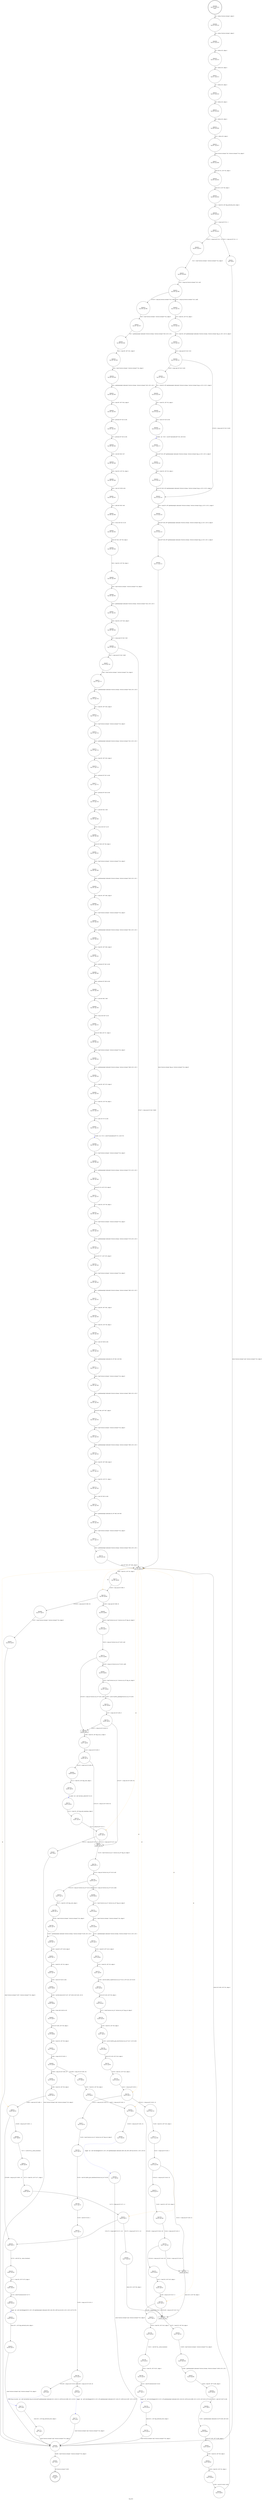 digraph tcp_recv {
label="tcp_recv"
64605 [label="N64605\n(rp:0, ep:0)\nexit", shape="doublecircle"]
64606 [label="N64606\n(rp:215, ep:215)\nentry", shape="doublecircle"]
64606 -> 64608 [label="%3 = alloca %struct.stream*, align 8"]
64608 [label="N64608\n(rp:214, ep:214)", shape="circle"]
64608 -> 64609 [label="%4 = alloca %struct.stream*, align 8"]
64609 [label="N64609\n(rp:213, ep:213)", shape="circle"]
64609 -> 64610 [label="%5 = alloca i32, align 4"]
64610 [label="N64610\n(rp:212, ep:212)", shape="circle"]
64610 -> 64611 [label="%6 = alloca i32, align 4"]
64611 [label="N64611\n(rp:211, ep:211)", shape="circle"]
64611 -> 64612 [label="%7 = alloca i32, align 4"]
64612 [label="N64612\n(rp:210, ep:210)", shape="circle"]
64612 -> 64613 [label="%8 = alloca i32, align 4"]
64613 [label="N64613\n(rp:209, ep:209)", shape="circle"]
64613 -> 64614 [label="%9 = alloca i32, align 4"]
64614 [label="N64614\n(rp:208, ep:208)", shape="circle"]
64614 -> 64615 [label="%10 = alloca i32, align 4"]
64615 [label="N64615\n(rp:207, ep:207)", shape="circle"]
64615 -> 64617 [label="store %struct.stream* %0, %struct.stream** %4, align 8"]
64617 [label="N64617\n(rp:206, ep:206)", shape="circle"]
64617 -> 64623 [label="store i32 %1, i32* %5, align 4"]
64623 [label="N64623\n(rp:205, ep:205)", shape="circle"]
64623 -> 64625 [label="store i32 0, i32* %9, align 4"]
64625 [label="N64625\n(rp:204, ep:204)", shape="circle"]
64625 -> 64626 [label="%11 = load i32, i32* @g_network_error, align 4"]
64626 [label="N64626\n(rp:203, ep:203)", shape="circle"]
64626 -> 64627 [label="%12 = icmp eq i32 %11, 1"]
64627 [label="N64627\n(rp:202, ep:202)", shape="circle"]
64627 -> 64851 [label="[%12 = icmp eq i32 %11, 1]"]
64627 -> 64852 [label="[!(%12 = icmp eq i32 %11, 1)]"]
64631 [label="N64631\n(rp:200, ep:200)", shape="circle"]
64631 -> 64632 [label="%16 = icmp eq %struct.stream* %15, null"]
64632 [label="N64632\n(rp:199, ep:199)", shape="circle"]
64632 -> 64853 [label="[%16 = icmp eq %struct.stream* %15, null]"]
64632 -> 64854 [label="[!(%16 = icmp eq %struct.stream* %15, null)]"]
64634 [label="N64634\n(rp:124, ep:124)", shape="circle"]
64634 -> 64635 [label="%19 = load i32, i32* getelementptr inbounds (%struct.stream, %struct.stream* @g_in, i32 0, i32 3), align 8"]
64635 [label="N64635\n(rp:123, ep:123)", shape="circle"]
64635 -> 64636 [label="%20 = icmp ugt i32 %18, %19"]
64636 [label="N64636\n(rp:122, ep:122)", shape="circle"]
64636 -> 64855 [label="[%20 = icmp ugt i32 %18, %19]"]
64636 -> 64645 [label="[!(%20 = icmp ugt i32 %18, %19)]"]
64638 [label="N64638\n(rp:120, ep:120)", shape="circle"]
64638 -> 64639 [label="%23 = load i32, i32* %5, align 4"]
64639 [label="N64639\n(rp:119, ep:119)", shape="circle"]
64639 -> 64640 [label="%24 = zext i32 %23 to i64"]
64640 [label="N64640\n(rp:118, ep:118)", shape="circle"]
64640 -> 64641 [label="xrealloc --@-- %25 = call i8* @xrealloc(i8* %22, i64 %24)", style="dashed", color="blue"]
64641 [label="N64641\n(rp:117, ep:117)", shape="circle"]
64641 -> 64642 [label="store i8* %25, i8** getelementptr inbounds (%struct.stream, %struct.stream* @g_in, i32 0, i32 2), align 8"]
64642 [label="N64642\n(rp:116, ep:116)", shape="circle"]
64642 -> 64643 [label="%26 = load i32, i32* %5, align 4"]
64643 [label="N64643\n(rp:115, ep:115)", shape="circle"]
64643 -> 64645 [label="store i32 %26, i32* getelementptr inbounds (%struct.stream, %struct.stream* @g_in, i32 0, i32 3), align 8"]
64645 [label="N64645\n(rp:114, ep:114)", shape="circle"]
64645 -> 64646 [label="%28 = load i8*, i8** getelementptr inbounds (%struct.stream, %struct.stream* @g_in, i32 0, i32 2), align 8"]
64646 [label="N64646\n(rp:113, ep:113)", shape="circle"]
64646 -> 64647 [label="store i8* %28, i8** getelementptr inbounds (%struct.stream, %struct.stream* @g_in, i32 0, i32 0), align 8"]
64647 [label="N64647\n(rp:112, ep:112)", shape="circle"]
64647 -> 64648 [label="store i8* %28, i8** getelementptr inbounds (%struct.stream, %struct.stream* @g_in, i32 0, i32 1), align 8"]
64648 [label="N64648\n(rp:111, ep:111)", shape="circle"]
64648 -> 64726 [label="store %struct.stream* @g_in, %struct.stream** %4, align 8"]
64651 [label="N64651\n(rp:197, ep:197)", shape="circle"]
64651 -> 64652 [label="%31 = getelementptr inbounds %struct.stream, %struct.stream* %30, i32 0, i32 1"]
64652 [label="N64652\n(rp:196, ep:196)", shape="circle"]
64652 -> 64653 [label="%32 = load i8*, i8** %31, align 8"]
64653 [label="N64653\n(rp:195, ep:195)", shape="circle"]
64653 -> 64654 [label="%33 = load %struct.stream*, %struct.stream** %4, align 8"]
64654 [label="N64654\n(rp:194, ep:194)", shape="circle"]
64654 -> 64655 [label="%34 = getelementptr inbounds %struct.stream, %struct.stream* %33, i32 0, i32 2"]
64655 [label="N64655\n(rp:193, ep:193)", shape="circle"]
64655 -> 64656 [label="%35 = load i8*, i8** %34, align 8"]
64656 [label="N64656\n(rp:192, ep:192)", shape="circle"]
64656 -> 64657 [label="%36 = ptrtoint i8* %32 to i64"]
64657 [label="N64657\n(rp:191, ep:191)", shape="circle"]
64657 -> 64658 [label="%37 = ptrtoint i8* %35 to i64"]
64658 [label="N64658\n(rp:190, ep:190)", shape="circle"]
64658 -> 64659 [label="%38 = sub i64 %36, %37"]
64659 [label="N64659\n(rp:189, ep:189)", shape="circle"]
64659 -> 64660 [label="%39 = load i32, i32* %5, align 4"]
64660 [label="N64660\n(rp:188, ep:188)", shape="circle"]
64660 -> 64661 [label="%40 = zext i32 %39 to i64"]
64661 [label="N64661\n(rp:187, ep:187)", shape="circle"]
64661 -> 64662 [label="%41 = add i64 %38, %40"]
64662 [label="N64662\n(rp:186, ep:186)", shape="circle"]
64662 -> 64663 [label="%42 = trunc i64 %41 to i32"]
64663 [label="N64663\n(rp:185, ep:185)", shape="circle"]
64663 -> 64664 [label="store i32 %42, i32* %6, align 4"]
64664 [label="N64664\n(rp:184, ep:184)", shape="circle"]
64664 -> 64665 [label="%43 = load i32, i32* %6, align 4"]
64665 [label="N64665\n(rp:183, ep:183)", shape="circle"]
64665 -> 64666 [label="%44 = load %struct.stream*, %struct.stream** %4, align 8"]
64666 [label="N64666\n(rp:182, ep:182)", shape="circle"]
64666 -> 64667 [label="%45 = getelementptr inbounds %struct.stream, %struct.stream* %44, i32 0, i32 3"]
64667 [label="N64667\n(rp:181, ep:181)", shape="circle"]
64667 -> 64668 [label="%46 = load i32, i32* %45, align 8"]
64668 [label="N64668\n(rp:180, ep:180)", shape="circle"]
64668 -> 64669 [label="%47 = icmp ugt i32 %43, %46"]
64669 [label="N64669\n(rp:179, ep:179)", shape="circle"]
64669 -> 64857 [label="[%47 = icmp ugt i32 %43, %46]"]
64669 -> 64726 [label="[!(%47 = icmp ugt i32 %43, %46)]"]
64671 [label="N64671\n(rp:177, ep:177)", shape="circle"]
64671 -> 64672 [label="%50 = getelementptr inbounds %struct.stream, %struct.stream* %49, i32 0, i32 0"]
64672 [label="N64672\n(rp:176, ep:176)", shape="circle"]
64672 -> 64673 [label="%51 = load i8*, i8** %50, align 8"]
64673 [label="N64673\n(rp:175, ep:175)", shape="circle"]
64673 -> 64674 [label="%52 = load %struct.stream*, %struct.stream** %4, align 8"]
64674 [label="N64674\n(rp:174, ep:174)", shape="circle"]
64674 -> 64675 [label="%53 = getelementptr inbounds %struct.stream, %struct.stream* %52, i32 0, i32 2"]
64675 [label="N64675\n(rp:173, ep:173)", shape="circle"]
64675 -> 64676 [label="%54 = load i8*, i8** %53, align 8"]
64676 [label="N64676\n(rp:172, ep:172)", shape="circle"]
64676 -> 64677 [label="%55 = ptrtoint i8* %51 to i64"]
64677 [label="N64677\n(rp:171, ep:171)", shape="circle"]
64677 -> 64678 [label="%56 = ptrtoint i8* %54 to i64"]
64678 [label="N64678\n(rp:170, ep:170)", shape="circle"]
64678 -> 64679 [label="%57 = sub i64 %55, %56"]
64679 [label="N64679\n(rp:169, ep:169)", shape="circle"]
64679 -> 64680 [label="%58 = trunc i64 %57 to i32"]
64680 [label="N64680\n(rp:168, ep:168)", shape="circle"]
64680 -> 64681 [label="store i32 %58, i32* %8, align 4"]
64681 [label="N64681\n(rp:167, ep:167)", shape="circle"]
64681 -> 64682 [label="%59 = load %struct.stream*, %struct.stream** %4, align 8"]
64682 [label="N64682\n(rp:166, ep:166)", shape="circle"]
64682 -> 64683 [label="%60 = getelementptr inbounds %struct.stream, %struct.stream* %59, i32 0, i32 1"]
64683 [label="N64683\n(rp:165, ep:165)", shape="circle"]
64683 -> 64684 [label="%61 = load i8*, i8** %60, align 8"]
64684 [label="N64684\n(rp:164, ep:164)", shape="circle"]
64684 -> 64685 [label="%62 = load %struct.stream*, %struct.stream** %4, align 8"]
64685 [label="N64685\n(rp:163, ep:163)", shape="circle"]
64685 -> 64686 [label="%63 = getelementptr inbounds %struct.stream, %struct.stream* %62, i32 0, i32 2"]
64686 [label="N64686\n(rp:162, ep:162)", shape="circle"]
64686 -> 64687 [label="%64 = load i8*, i8** %63, align 8"]
64687 [label="N64687\n(rp:161, ep:161)", shape="circle"]
64687 -> 64688 [label="%65 = ptrtoint i8* %61 to i64"]
64688 [label="N64688\n(rp:160, ep:160)", shape="circle"]
64688 -> 64689 [label="%66 = ptrtoint i8* %64 to i64"]
64689 [label="N64689\n(rp:159, ep:159)", shape="circle"]
64689 -> 64690 [label="%67 = sub i64 %65, %66"]
64690 [label="N64690\n(rp:158, ep:158)", shape="circle"]
64690 -> 64691 [label="%68 = trunc i64 %67 to i32"]
64691 [label="N64691\n(rp:157, ep:157)", shape="circle"]
64691 -> 64692 [label="store i32 %68, i32* %7, align 4"]
64692 [label="N64692\n(rp:156, ep:156)", shape="circle"]
64692 -> 64693 [label="%69 = load %struct.stream*, %struct.stream** %4, align 8"]
64693 [label="N64693\n(rp:155, ep:155)", shape="circle"]
64693 -> 64694 [label="%70 = getelementptr inbounds %struct.stream, %struct.stream* %69, i32 0, i32 2"]
64694 [label="N64694\n(rp:154, ep:154)", shape="circle"]
64694 -> 64695 [label="%71 = load i8*, i8** %70, align 8"]
64695 [label="N64695\n(rp:153, ep:153)", shape="circle"]
64695 -> 64696 [label="%72 = load i32, i32* %6, align 4"]
64696 [label="N64696\n(rp:152, ep:152)", shape="circle"]
64696 -> 64697 [label="%73 = zext i32 %72 to i64"]
64697 [label="N64697\n(rp:151, ep:151)", shape="circle"]
64697 -> 64698 [label="xrealloc --@-- %74 = call i8* @xrealloc(i8* %71, i64 %73)", style="dashed", color="blue"]
64698 [label="N64698\n(rp:150, ep:150)", shape="circle"]
64698 -> 64699 [label="%75 = load %struct.stream*, %struct.stream** %4, align 8"]
64699 [label="N64699\n(rp:149, ep:149)", shape="circle"]
64699 -> 64700 [label="%76 = getelementptr inbounds %struct.stream, %struct.stream* %75, i32 0, i32 2"]
64700 [label="N64700\n(rp:148, ep:148)", shape="circle"]
64700 -> 64701 [label="store i8* %74, i8** %76, align 8"]
64701 [label="N64701\n(rp:147, ep:147)", shape="circle"]
64701 -> 64702 [label="%77 = load i32, i32* %6, align 4"]
64702 [label="N64702\n(rp:146, ep:146)", shape="circle"]
64702 -> 64703 [label="%78 = load %struct.stream*, %struct.stream** %4, align 8"]
64703 [label="N64703\n(rp:145, ep:145)", shape="circle"]
64703 -> 64704 [label="%79 = getelementptr inbounds %struct.stream, %struct.stream* %78, i32 0, i32 3"]
64704 [label="N64704\n(rp:144, ep:144)", shape="circle"]
64704 -> 64705 [label="store i32 %77, i32* %79, align 8"]
64705 [label="N64705\n(rp:143, ep:143)", shape="circle"]
64705 -> 64706 [label="%80 = load %struct.stream*, %struct.stream** %4, align 8"]
64706 [label="N64706\n(rp:142, ep:142)", shape="circle"]
64706 -> 64707 [label="%81 = getelementptr inbounds %struct.stream, %struct.stream* %80, i32 0, i32 2"]
64707 [label="N64707\n(rp:141, ep:141)", shape="circle"]
64707 -> 64708 [label="%82 = load i8*, i8** %81, align 8"]
64708 [label="N64708\n(rp:140, ep:140)", shape="circle"]
64708 -> 64709 [label="%83 = load i32, i32* %8, align 4"]
64709 [label="N64709\n(rp:139, ep:139)", shape="circle"]
64709 -> 64710 [label="%84 = zext i32 %83 to i64"]
64710 [label="N64710\n(rp:138, ep:138)", shape="circle"]
64710 -> 64711 [label="%85 = getelementptr inbounds i8, i8* %82, i64 %84"]
64711 [label="N64711\n(rp:137, ep:137)", shape="circle"]
64711 -> 64712 [label="%86 = load %struct.stream*, %struct.stream** %4, align 8"]
64712 [label="N64712\n(rp:136, ep:136)", shape="circle"]
64712 -> 64713 [label="%87 = getelementptr inbounds %struct.stream, %struct.stream* %86, i32 0, i32 0"]
64713 [label="N64713\n(rp:135, ep:135)", shape="circle"]
64713 -> 64714 [label="store i8* %85, i8** %87, align 8"]
64714 [label="N64714\n(rp:134, ep:134)", shape="circle"]
64714 -> 64715 [label="%88 = load %struct.stream*, %struct.stream** %4, align 8"]
64715 [label="N64715\n(rp:133, ep:133)", shape="circle"]
64715 -> 64716 [label="%89 = getelementptr inbounds %struct.stream, %struct.stream* %88, i32 0, i32 2"]
64716 [label="N64716\n(rp:132, ep:132)", shape="circle"]
64716 -> 64717 [label="%90 = load i8*, i8** %89, align 8"]
64717 [label="N64717\n(rp:131, ep:131)", shape="circle"]
64717 -> 64718 [label="%91 = load i32, i32* %7, align 4"]
64718 [label="N64718\n(rp:130, ep:130)", shape="circle"]
64718 -> 64719 [label="%92 = zext i32 %91 to i64"]
64719 [label="N64719\n(rp:129, ep:129)", shape="circle"]
64719 -> 64720 [label="%93 = getelementptr inbounds i8, i8* %90, i64 %92"]
64720 [label="N64720\n(rp:128, ep:128)", shape="circle"]
64720 -> 64721 [label="%94 = load %struct.stream*, %struct.stream** %4, align 8"]
64721 [label="N64721\n(rp:127, ep:127)", shape="circle"]
64721 -> 64722 [label="%95 = getelementptr inbounds %struct.stream, %struct.stream* %94, i32 0, i32 1"]
64722 [label="N64722\n(rp:126, ep:126)", shape="circle"]
64722 -> 64726 [label="store i8* %93, i8** %95, align 8"]
64726 [label="N64726\n(rp:110, ep:91)", shape="box"]
64726 -> 64727 [label="%99 = load i32, i32* %5, align 4"]
64726 -> 64726 [label="@", style="dashed", color="orange"]
64726 -> 64786 [label="@", style="dashed", color="orange"]
64726 -> 64743 [label="@", style="dashed", color="orange"]
64726 -> 64728 [label="@", style="dashed", color="orange"]
64726 -> 64763 [label="@", style="dashed", color="orange"]
64726 -> 64811 [label="@", style="dashed", color="orange"]
64726 -> 64828 [label="@", style="dashed", color="orange"]
64726 -> 64815 [label="@", style="dashed", color="orange"]
64727 [label="N64727\n(rp:109, ep:90)", shape="circle"]
64727 -> 64728 [label="%100 = icmp ugt i32 %99, 0"]
64728 [label="N64728\n(rp:108, ep:89)", shape="circle"]
64728 -> 64859 [label="[%100 = icmp ugt i32 %99, 0]"]
64728 -> 64860 [label="[!(%100 = icmp ugt i32 %99, 0)]"]
64730 [label="N64730\n(rp:104, ep:87)", shape="circle"]
64730 -> 64731 [label="%103 = icmp ne %struct.ssl_st* %102, null"]
64731 [label="N64731\n(rp:103, ep:86)", shape="circle"]
64731 -> 64861 [label="[%103 = icmp ne %struct.ssl_st* %102, null]"]
64731 -> 64736 [label="[!(%103 = icmp ne %struct.ssl_st* %102, null)]"]
64733 [label="N64733\n(rp:101, ep:84)", shape="circle"]
64733 -> 64734 [label="%106 = call i32 @SSL_pending(%struct.ssl_st* %105)"]
64734 [label="N64734\n(rp:100, ep:83)", shape="circle"]
64734 -> 64735 [label="%107 = icmp sle i32 %106, 0"]
64735 [label="N64735\n(rp:99, ep:82)", shape="circle"]
64735 -> 64736 [label="[%107 = icmp sle i32 %106, 0]"]
64735 -> 64747 [label="[!(%107 = icmp sle i32 %106, 0)]"]
64736 [label="N64736\n(rp:98, ep:81)", shape="box"]
64736 -> 64737 [label="%109 = load i32, i32* @g_run_ui, align 4"]
64737 [label="N64737\n(rp:97, ep:80)", shape="circle"]
64737 -> 64738 [label="%110 = icmp ne i32 %109, 0"]
64738 [label="N64738\n(rp:96, ep:79)", shape="circle"]
64738 -> 64865 [label="[%110 = icmp ne i32 %109, 0]"]
64738 -> 64747 [label="[!(%110 = icmp ne i32 %109, 0)]"]
64740 [label="N64740\n(rp:94, ep:35)", shape="circle"]
64740 -> 64741 [label="ui_select --@-- call void @ui_select(i32 %112)", style="dashed", color="blue"]
64741 [label="N64741\n(rp:93, ep:34)", shape="circle"]
64741 -> 64742 [label="%113 = load i32, i32* @g_exit_mainloop, align 4"]
64742 [label="N64742\n(rp:92, ep:33)", shape="circle"]
64742 -> 64743 [label="%114 = icmp eq i32 %113, 1"]
64743 [label="N64743\n(rp:91, ep:32)", shape="circle"]
64743 -> 64867 [label="[%114 = icmp eq i32 %113, 1]"]
64743 -> 64747 [label="[!(%114 = icmp eq i32 %113, 1)]"]
64747 [label="N64747\n(rp:90, ep:78)", shape="box"]
64747 -> 64748 [label="%118 = load %struct.ssl_st*, %struct.ssl_st** @g_ssl, align 8"]
64748 [label="N64748\n(rp:89, ep:77)", shape="circle"]
64748 -> 64749 [label="%119 = icmp ne %struct.ssl_st* %118, null"]
64749 [label="N64749\n(rp:88, ep:76)", shape="circle"]
64749 -> 64869 [label="[%119 = icmp ne %struct.ssl_st* %118, null]"]
64749 -> 64870 [label="[!(%119 = icmp ne %struct.ssl_st* %118, null)]"]
64751 [label="N64751\n(rp:55, ep:49)", shape="circle"]
64751 -> 64752 [label="%122 = load %struct.stream*, %struct.stream** %4, align 8"]
64752 [label="N64752\n(rp:54, ep:48)", shape="circle"]
64752 -> 64753 [label="%123 = getelementptr inbounds %struct.stream, %struct.stream* %122, i32 0, i32 1"]
64753 [label="N64753\n(rp:53, ep:47)", shape="circle"]
64753 -> 64754 [label="%124 = load i8*, i8** %123, align 8"]
64754 [label="N64754\n(rp:52, ep:46)", shape="circle"]
64754 -> 64755 [label="%125 = load i32, i32* %5, align 4"]
64755 [label="N64755\n(rp:51, ep:45)", shape="circle"]
64755 -> 64756 [label="%126 = call i32 @SSL_read(%struct.ssl_st* %121, i8* %124, i32 %125)"]
64756 [label="N64756\n(rp:50, ep:44)", shape="circle"]
64756 -> 64757 [label="store i32 %126, i32* %9, align 4"]
64757 [label="N64757\n(rp:49, ep:43)", shape="circle"]
64757 -> 64758 [label="%127 = load %struct.ssl_st*, %struct.ssl_st** @g_ssl, align 8"]
64758 [label="N64758\n(rp:48, ep:42)", shape="circle"]
64758 -> 64759 [label="%128 = load i32, i32* %9, align 4"]
64759 [label="N64759\n(rp:47, ep:41)", shape="circle"]
64759 -> 64760 [label="%129 = call i32 @SSL_get_error(%struct.ssl_st* %127, i32 %128)"]
64760 [label="N64760\n(rp:46, ep:40)", shape="circle"]
64760 -> 64761 [label="store i32 %129, i32* %10, align 4"]
64761 [label="N64761\n(rp:45, ep:39)", shape="circle"]
64761 -> 64762 [label="%130 = load i32, i32* %10, align 4"]
64762 [label="N64762\n(rp:44, ep:38)", shape="circle"]
64762 -> 64763 [label="%131 = icmp eq i32 %130, 1"]
64763 [label="N64763\n(rp:43, ep:37)", shape="circle"]
64763 -> 64871 [label="[%131 = icmp eq i32 %130, 1]"]
64763 -> 64872 [label="[!(%131 = icmp eq i32 %130, 1)]"]
64765 [label="N64765\n(rp:13, ep:13)", shape="circle"]
64765 -> 64766 [label="%134 = call i32 @SSL_get_shutdown(%struct.ssl_st* %133)"]
64766 [label="N64766\n(rp:12, ep:12)", shape="circle"]
64766 -> 64767 [label="%135 = and i32 %134, 2"]
64767 [label="N64767\n(rp:11, ep:11)", shape="circle"]
64767 -> 64768 [label="%136 = icmp ne i32 %135, 0"]
64768 [label="N64768\n(rp:10, ep:10)", shape="circle"]
64768 -> 64873 [label="[%136 = icmp ne i32 %135, 0]"]
64768 -> 64874 [label="[!(%136 = icmp ne i32 %135, 0)]"]
64770 [label="N64770\n(rp:5, ep:5)", shape="circle"]
64770 -> 64849 [label="store %struct.stream* null, %struct.stream** %3, align 8"]
64773 [label="N64773\n(rp:8, ep:8)", shape="circle"]
64773 -> 64774 [label="store i32 1, i32* @g_network_error, align 4"]
64774 [label="N64774\n(rp:7, ep:7)", shape="circle"]
64774 -> 64849 [label="store %struct.stream* null, %struct.stream** %3, align 8"]
64777 [label="N64777\n(rp:41, ep:109)", shape="circle"]
64777 -> 64778 [label="%141 = icmp eq i32 %140, 2"]
64778 [label="N64778\n(rp:40, ep:108)", shape="circle"]
64778 -> 64876 [label="[!(%141 = icmp eq i32 %140, 2)]"]
64778 -> 64782 [label="[%141 = icmp eq i32 %140, 2]"]
64780 [label="N64780\n(rp:38, ep:106)", shape="circle"]
64780 -> 64781 [label="%144 = icmp eq i32 %143, 3"]
64781 [label="N64781\n(rp:37, ep:104)", shape="circle"]
64781 -> 64878 [label="[!(%144 = icmp eq i32 %143, 3)]"]
64781 -> 64782 [label="[%144 = icmp eq i32 %143, 3]"]
64782 [label="N64782\n(rp:36, ep:103)", shape="box"]
64782 -> 64834 [label="store i32 0, i32* %9, align 4"]
64785 [label="N64785\n(rp:34, ep:52)", shape="circle"]
64785 -> 64786 [label="%148 = icmp ne i32 %147, 0"]
64786 [label="N64786\n(rp:33, ep:51)", shape="circle"]
64786 -> 64879 [label="[%148 = icmp ne i32 %147, 0]"]
64786 -> 64834 [label="[!(%148 = icmp ne i32 %147, 0)]"]
64788 [label="N64788\n(rp:20, ep:20)", shape="circle"]
64788 -> 64789 [label="%151 = call i32* @__errno_location()"]
64789 [label="N64789\n(rp:19, ep:19)", shape="circle"]
64789 -> 64790 [label="%152 = load i32, i32* %151, align 4"]
64790 [label="N64790\n(rp:18, ep:18)", shape="circle"]
64790 -> 64791 [label="%153 = call i8* @strerror(i32 %152)"]
64791 [label="N64791\n(rp:17, ep:17)", shape="circle"]
64791 -> 64792 [label="logger --@-- call void @logger(i32 6, i32 3, i8* getelementptr inbounds ([42 x i8], [42 x i8]* @.str.4.609, i32 0, i32 0), i32 %150, i8* %153)", style="dashed", color="blue"]
64792 [label="N64792\n(rp:16, ep:16)", shape="circle"]
64792 -> 64793 [label="store i32 1, i32* @g_network_error, align 4"]
64793 [label="N64793\n(rp:15, ep:15)", shape="circle"]
64793 -> 64849 [label="store %struct.stream* null, %struct.stream** %3, align 8"]
64798 [label="N64798\n(rp:86, ep:74)", shape="circle"]
64798 -> 64799 [label="%158 = load %struct.stream*, %struct.stream** %4, align 8"]
64799 [label="N64799\n(rp:85, ep:73)", shape="circle"]
64799 -> 64800 [label="%159 = getelementptr inbounds %struct.stream, %struct.stream* %158, i32 0, i32 1"]
64800 [label="N64800\n(rp:84, ep:72)", shape="circle"]
64800 -> 64801 [label="%160 = load i8*, i8** %159, align 8"]
64801 [label="N64801\n(rp:83, ep:71)", shape="circle"]
64801 -> 64802 [label="%161 = load i32, i32* %5, align 4"]
64802 [label="N64802\n(rp:82, ep:70)", shape="circle"]
64802 -> 64803 [label="%162 = zext i32 %161 to i64"]
64803 [label="N64803\n(rp:81, ep:69)", shape="circle"]
64803 -> 64804 [label="%163 = call i64 @recv(i32 %157, i8* %160, i64 %162, i32 0)"]
64804 [label="N64804\n(rp:80, ep:68)", shape="circle"]
64804 -> 64805 [label="%164 = trunc i64 %163 to i32"]
64805 [label="N64805\n(rp:79, ep:67)", shape="circle"]
64805 -> 64806 [label="store i32 %164, i32* %9, align 4"]
64806 [label="N64806\n(rp:78, ep:66)", shape="circle"]
64806 -> 64807 [label="%165 = load i32, i32* %9, align 4"]
64807 [label="N64807\n(rp:77, ep:65)", shape="circle"]
64807 -> 64808 [label="%166 = icmp slt i32 %165, 0"]
64808 [label="N64808\n(rp:76, ep:64)", shape="circle"]
64808 -> 64881 [label="[%166 = icmp slt i32 %165, 0]"]
64808 -> 64882 [label="[!(%166 = icmp slt i32 %165, 0)]"]
64810 [label="N64810\n(rp:69, ep:55)", shape="circle"]
64810 -> 64811 [label="%169 = icmp eq i32 %168, -1"]
64811 [label="N64811\n(rp:68, ep:54)", shape="circle"]
64811 -> 64883 [label="[%169 = icmp eq i32 %168, -1]"]
64811 -> 64818 [label="[!(%169 = icmp eq i32 %168, -1)]"]
64813 [label="N64813\n(rp:66, ep:59)", shape="circle"]
64813 -> 64814 [label="%172 = load i32, i32* %171, align 4"]
64814 [label="N64814\n(rp:65, ep:58)", shape="circle"]
64814 -> 64815 [label="%173 = icmp eq i32 %172, 11"]
64815 [label="N64815\n(rp:64, ep:57)", shape="circle"]
64815 -> 64885 [label="[%173 = icmp eq i32 %172, 11]"]
64815 -> 64818 [label="[!(%173 = icmp eq i32 %172, 11)]"]
64818 [label="N64818\n(rp:63, ep:27)", shape="circle"]
64818 -> 64819 [label="%176 = call i32* @__errno_location()"]
64819 [label="N64819\n(rp:62, ep:26)", shape="circle"]
64819 -> 64820 [label="%177 = load i32, i32* %176, align 4"]
64820 [label="N64820\n(rp:61, ep:25)", shape="circle"]
64820 -> 64821 [label="%178 = call i8* @strerror(i32 %177)"]
64821 [label="N64821\n(rp:60, ep:24)", shape="circle"]
64821 -> 64822 [label="logger --@-- call void @logger(i32 6, i32 3, i8* getelementptr inbounds ([30 x i8], [30 x i8]* @.str.5.610, i32 0, i32 0), i8* %178)", style="dashed", color="blue"]
64822 [label="N64822\n(rp:59, ep:23)", shape="circle"]
64822 -> 64823 [label="store i32 1, i32* @g_network_error, align 4"]
64823 [label="N64823\n(rp:58, ep:22)", shape="circle"]
64823 -> 64849 [label="store %struct.stream* null, %struct.stream** %3, align 8"]
64827 [label="N64827\n(rp:74, ep:62)", shape="circle"]
64827 -> 64828 [label="%182 = icmp eq i32 %181, 0"]
64828 [label="N64828\n(rp:73, ep:61)", shape="circle"]
64828 -> 64887 [label="[%182 = icmp eq i32 %181, 0]"]
64828 -> 64834 [label="[!(%182 = icmp eq i32 %181, 0)]"]
64830 [label="N64830\n(rp:71, ep:28)", shape="circle"]
64830 -> 64849 [label="store %struct.stream* null, %struct.stream** %3, align 8"]
64834 [label="N64834\n(rp:32, ep:102)", shape="box"]
64834 -> 64835 [label="%187 = load i32, i32* %9, align 4"]
64835 [label="N64835\n(rp:31, ep:101)", shape="circle"]
64835 -> 64836 [label="%188 = load %struct.stream*, %struct.stream** %4, align 8"]
64836 [label="N64836\n(rp:30, ep:100)", shape="circle"]
64836 -> 64837 [label="%189 = getelementptr inbounds %struct.stream, %struct.stream* %188, i32 0, i32 1"]
64837 [label="N64837\n(rp:29, ep:99)", shape="circle"]
64837 -> 64838 [label="%190 = load i8*, i8** %189, align 8"]
64838 [label="N64838\n(rp:28, ep:98)", shape="circle"]
64838 -> 64839 [label="%191 = sext i32 %187 to i64"]
64839 [label="N64839\n(rp:27, ep:97)", shape="circle"]
64839 -> 64840 [label="%192 = getelementptr inbounds i8, i8* %190, i64 %191"]
64840 [label="N64840\n(rp:26, ep:96)", shape="circle"]
64840 -> 64841 [label="store i8* %192, i8** %189, align 8"]
64841 [label="N64841\n(rp:25, ep:95)", shape="circle"]
64841 -> 64842 [label="%193 = load i32, i32* %9, align 4"]
64842 [label="N64842\n(rp:24, ep:94)", shape="circle"]
64842 -> 64843 [label="%194 = load i32, i32* %5, align 4"]
64843 [label="N64843\n(rp:23, ep:93)", shape="circle"]
64843 -> 64844 [label="%195 = sub i32 %194, %193"]
64844 [label="N64844\n(rp:22, ep:92)", shape="circle"]
64844 -> 64726 [label="store i32 %195, i32* %5, align 4"]
64847 [label="N64847\n(rp:106, ep:30)", shape="circle"]
64847 -> 64849 [label="store %struct.stream* %197, %struct.stream** %3, align 8"]
64849 [label="N64849\n(rp:2, ep:2)", shape="circle"]
64849 -> 64850 [label="%199 = load %struct.stream*, %struct.stream** %3, align 8"]
64850 [label="N64850\n(rp:1, ep:1)", shape="circle"]
64850 -> 64605 [label="ret %struct.stream* %199"]
64851 [label="N64851\n(rp:3, ep:3)", shape="circle"]
64851 -> 64849 [label="store %struct.stream* null, %struct.stream** %3, align 8"]
64852 [label="N64852\n(rp:201, ep:201)", shape="circle"]
64852 -> 64631 [label="%15 = load %struct.stream*, %struct.stream** %4, align 8"]
64853 [label="N64853\n(rp:125, ep:125)", shape="circle"]
64853 -> 64634 [label="%18 = load i32, i32* %5, align 4"]
64854 [label="N64854\n(rp:198, ep:198)", shape="circle"]
64854 -> 64651 [label="%30 = load %struct.stream*, %struct.stream** %4, align 8"]
64855 [label="N64855\n(rp:121, ep:121)", shape="circle"]
64855 -> 64638 [label="%22 = load i8*, i8** getelementptr inbounds (%struct.stream, %struct.stream* @g_in, i32 0, i32 2), align 8"]
64857 [label="N64857\n(rp:178, ep:178)", shape="circle"]
64857 -> 64671 [label="%49 = load %struct.stream*, %struct.stream** %4, align 8"]
64859 [label="N64859\n(rp:105, ep:88)", shape="circle"]
64859 -> 64730 [label="%102 = load %struct.ssl_st*, %struct.ssl_st** @g_ssl, align 8"]
64860 [label="N64860\n(rp:107, ep:31)", shape="circle"]
64860 -> 64847 [label="%197 = load %struct.stream*, %struct.stream** %4, align 8"]
64861 [label="N64861\n(rp:102, ep:85)", shape="circle"]
64861 -> 64733 [label="%105 = load %struct.ssl_st*, %struct.ssl_st** @g_ssl, align 8"]
64865 [label="N64865\n(rp:95, ep:36)", shape="circle"]
64865 -> 64740 [label="%112 = load i32, i32* @g_sock, align 4"]
64867 [label="N64867\n(rp:4, ep:4)", shape="circle"]
64867 -> 64849 [label="store %struct.stream* null, %struct.stream** %3, align 8"]
64869 [label="N64869\n(rp:56, ep:50)", shape="circle"]
64869 -> 64751 [label="%121 = load %struct.ssl_st*, %struct.ssl_st** @g_ssl, align 8"]
64870 [label="N64870\n(rp:87, ep:75)", shape="circle"]
64870 -> 64798 [label="%157 = load i32, i32* @g_sock, align 4"]
64871 [label="N64871\n(rp:14, ep:14)", shape="circle"]
64871 -> 64765 [label="%133 = load %struct.ssl_st*, %struct.ssl_st** @g_ssl, align 8"]
64872 [label="N64872\n(rp:42, ep:110)", shape="circle"]
64872 -> 64777 [label="%140 = load i32, i32* %10, align 4"]
64873 [label="N64873\n(rp:6, ep:6)", shape="circle"]
64873 -> 64770 [label="logger --@-- call void @logger(i32 6, i32 3, i8* getelementptr inbounds ([47 x i8], [47 x i8]* @.str.2.607, i32 0, i32 0))", style="dashed", color="blue"]
64874 [label="N64874\n(rp:9, ep:9)", shape="circle"]
64874 -> 64773 [label="rdssl_log_ssl_errors --@-- call void @rdssl_log_ssl_errors(i8* getelementptr inbounds ([11 x i8], [11 x i8]* @.str.3.608, i32 0, i32 0))", style="dashed", color="blue"]
64876 [label="N64876\n(rp:39, ep:107)", shape="circle"]
64876 -> 64780 [label="%143 = load i32, i32* %10, align 4"]
64878 [label="N64878\n(rp:35, ep:53)", shape="circle"]
64878 -> 64785 [label="%147 = load i32, i32* %10, align 4"]
64879 [label="N64879\n(rp:21, ep:21)", shape="circle"]
64879 -> 64788 [label="%150 = load i32, i32* %10, align 4"]
64881 [label="N64881\n(rp:70, ep:56)", shape="circle"]
64881 -> 64810 [label="%168 = load i32, i32* %9, align 4"]
64882 [label="N64882\n(rp:75, ep:63)", shape="circle"]
64882 -> 64827 [label="%181 = load i32, i32* %9, align 4"]
64883 [label="N64883\n(rp:67, ep:60)", shape="circle"]
64883 -> 64813 [label="%171 = call i32* @__errno_location()"]
64885 [label="N64885\n(rp:57, ep:105)", shape="circle"]
64885 -> 64834 [label="store i32 0, i32* %9, align 4"]
64887 [label="N64887\n(rp:72, ep:29)", shape="circle"]
64887 -> 64830 [label="logger --@-- call void @logger(i32 6, i32 3, i8* getelementptr inbounds ([38 x i8], [38 x i8]* @.str.6.611, i32 0, i32 0))", style="dashed", color="blue"]
}
